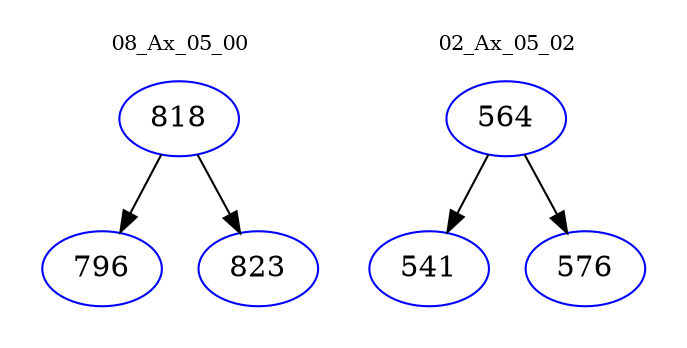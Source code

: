 digraph{
subgraph cluster_0 {
color = white
label = "08_Ax_05_00";
fontsize=10;
T0_818 [label="818", color="blue"]
T0_818 -> T0_796 [color="black"]
T0_796 [label="796", color="blue"]
T0_818 -> T0_823 [color="black"]
T0_823 [label="823", color="blue"]
}
subgraph cluster_1 {
color = white
label = "02_Ax_05_02";
fontsize=10;
T1_564 [label="564", color="blue"]
T1_564 -> T1_541 [color="black"]
T1_541 [label="541", color="blue"]
T1_564 -> T1_576 [color="black"]
T1_576 [label="576", color="blue"]
}
}
